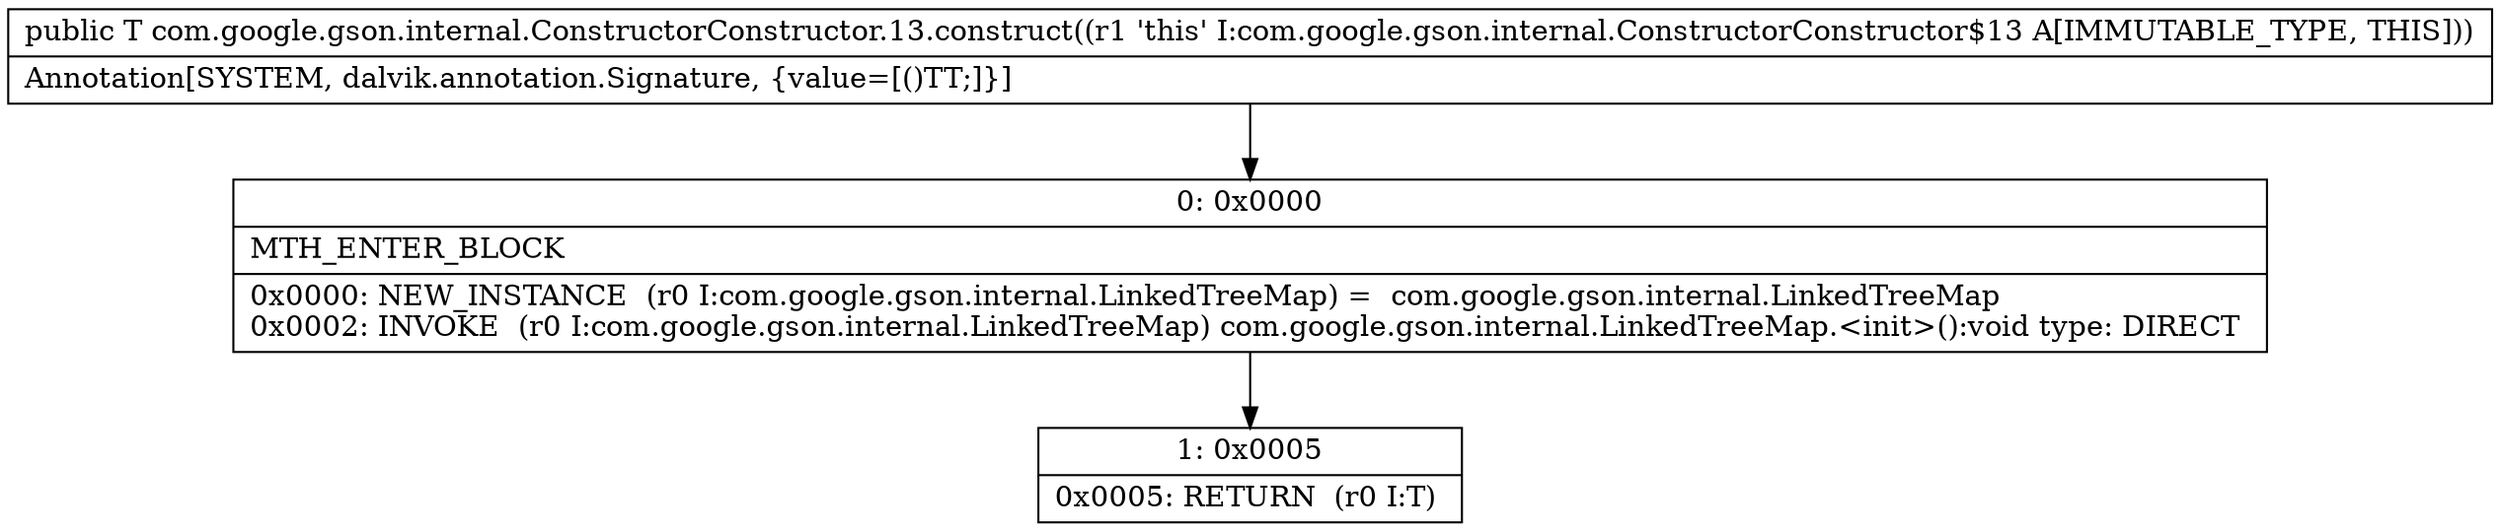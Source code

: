 digraph "CFG forcom.google.gson.internal.ConstructorConstructor.13.construct()Ljava\/lang\/Object;" {
Node_0 [shape=record,label="{0\:\ 0x0000|MTH_ENTER_BLOCK\l|0x0000: NEW_INSTANCE  (r0 I:com.google.gson.internal.LinkedTreeMap) =  com.google.gson.internal.LinkedTreeMap \l0x0002: INVOKE  (r0 I:com.google.gson.internal.LinkedTreeMap) com.google.gson.internal.LinkedTreeMap.\<init\>():void type: DIRECT \l}"];
Node_1 [shape=record,label="{1\:\ 0x0005|0x0005: RETURN  (r0 I:T) \l}"];
MethodNode[shape=record,label="{public T com.google.gson.internal.ConstructorConstructor.13.construct((r1 'this' I:com.google.gson.internal.ConstructorConstructor$13 A[IMMUTABLE_TYPE, THIS]))  | Annotation[SYSTEM, dalvik.annotation.Signature, \{value=[()TT;]\}]\l}"];
MethodNode -> Node_0;
Node_0 -> Node_1;
}

